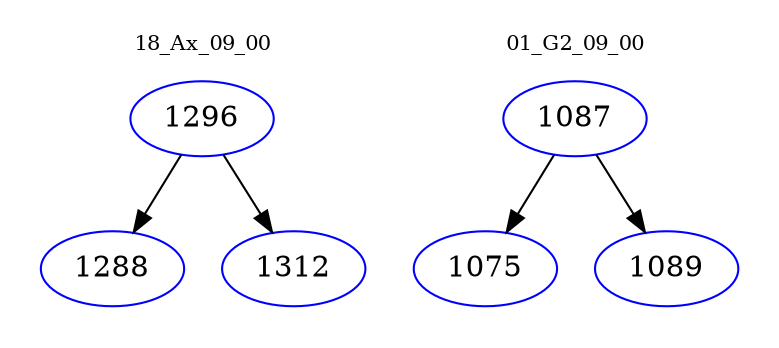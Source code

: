 digraph{
subgraph cluster_0 {
color = white
label = "18_Ax_09_00";
fontsize=10;
T0_1296 [label="1296", color="blue"]
T0_1296 -> T0_1288 [color="black"]
T0_1288 [label="1288", color="blue"]
T0_1296 -> T0_1312 [color="black"]
T0_1312 [label="1312", color="blue"]
}
subgraph cluster_1 {
color = white
label = "01_G2_09_00";
fontsize=10;
T1_1087 [label="1087", color="blue"]
T1_1087 -> T1_1075 [color="black"]
T1_1075 [label="1075", color="blue"]
T1_1087 -> T1_1089 [color="black"]
T1_1089 [label="1089", color="blue"]
}
}

